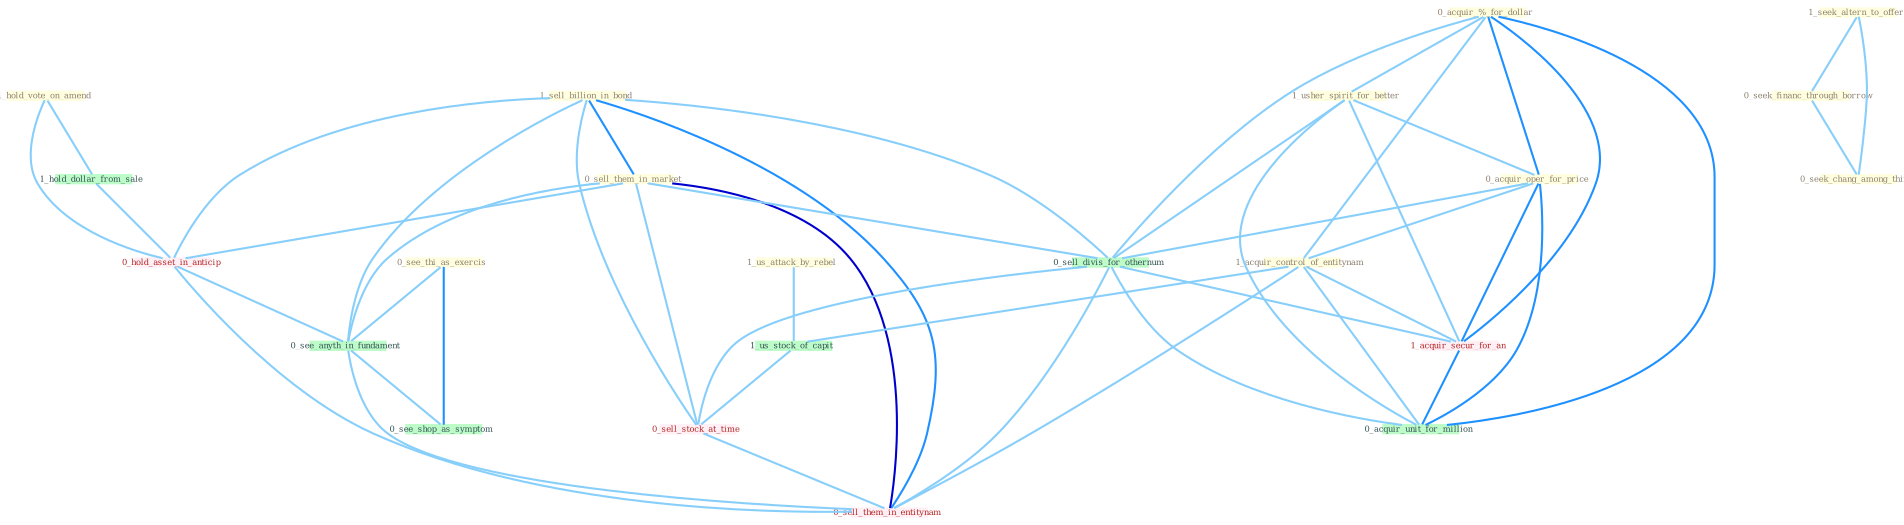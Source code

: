 Graph G{ 
    node
    [shape=polygon,style=filled,width=.5,height=.06,color="#BDFCC9",fixedsize=true,fontsize=4,
    fontcolor="#2f4f4f"];
    {node
    [color="#ffffe0", fontcolor="#8b7d6b"] "1_sell_billion_in_bond " "0_see_thi_as_exercis " "1_us_attack_by_rebel " "1_hold_vote_on_amend " "0_sell_them_in_market " "1_seek_altern_to_offer " "0_acquir_%_for_dollar " "1_usher_spirit_for_better " "0_seek_financ_through_borrow " "0_acquir_oper_for_price " "1_acquir_control_of_entitynam " "0_seek_chang_among_thing "}
{node [color="#fff0f5", fontcolor="#b22222"] "1_acquir_secur_for_an " "0_hold_asset_in_anticip " "0_sell_stock_at_time " "0_sell_them_in_entitynam "}
edge [color="#B0E2FF"];

	"1_sell_billion_in_bond " -- "0_sell_them_in_market " [w="2", color="#1e90ff" , len=0.8];
	"1_sell_billion_in_bond " -- "0_sell_divis_for_othernum " [w="1", color="#87cefa" ];
	"1_sell_billion_in_bond " -- "0_hold_asset_in_anticip " [w="1", color="#87cefa" ];
	"1_sell_billion_in_bond " -- "0_sell_stock_at_time " [w="1", color="#87cefa" ];
	"1_sell_billion_in_bond " -- "0_see_anyth_in_fundament " [w="1", color="#87cefa" ];
	"1_sell_billion_in_bond " -- "0_sell_them_in_entitynam " [w="2", color="#1e90ff" , len=0.8];
	"0_see_thi_as_exercis " -- "0_see_anyth_in_fundament " [w="1", color="#87cefa" ];
	"0_see_thi_as_exercis " -- "0_see_shop_as_symptom " [w="2", color="#1e90ff" , len=0.8];
	"1_us_attack_by_rebel " -- "1_us_stock_of_capit " [w="1", color="#87cefa" ];
	"1_hold_vote_on_amend " -- "1_hold_dollar_from_sale " [w="1", color="#87cefa" ];
	"1_hold_vote_on_amend " -- "0_hold_asset_in_anticip " [w="1", color="#87cefa" ];
	"0_sell_them_in_market " -- "0_sell_divis_for_othernum " [w="1", color="#87cefa" ];
	"0_sell_them_in_market " -- "0_hold_asset_in_anticip " [w="1", color="#87cefa" ];
	"0_sell_them_in_market " -- "0_sell_stock_at_time " [w="1", color="#87cefa" ];
	"0_sell_them_in_market " -- "0_see_anyth_in_fundament " [w="1", color="#87cefa" ];
	"0_sell_them_in_market " -- "0_sell_them_in_entitynam " [w="3", color="#0000cd" , len=0.6];
	"1_seek_altern_to_offer " -- "0_seek_financ_through_borrow " [w="1", color="#87cefa" ];
	"1_seek_altern_to_offer " -- "0_seek_chang_among_thing " [w="1", color="#87cefa" ];
	"0_acquir_%_for_dollar " -- "1_usher_spirit_for_better " [w="1", color="#87cefa" ];
	"0_acquir_%_for_dollar " -- "0_acquir_oper_for_price " [w="2", color="#1e90ff" , len=0.8];
	"0_acquir_%_for_dollar " -- "1_acquir_control_of_entitynam " [w="1", color="#87cefa" ];
	"0_acquir_%_for_dollar " -- "0_sell_divis_for_othernum " [w="1", color="#87cefa" ];
	"0_acquir_%_for_dollar " -- "1_acquir_secur_for_an " [w="2", color="#1e90ff" , len=0.8];
	"0_acquir_%_for_dollar " -- "0_acquir_unit_for_million " [w="2", color="#1e90ff" , len=0.8];
	"1_usher_spirit_for_better " -- "0_acquir_oper_for_price " [w="1", color="#87cefa" ];
	"1_usher_spirit_for_better " -- "0_sell_divis_for_othernum " [w="1", color="#87cefa" ];
	"1_usher_spirit_for_better " -- "1_acquir_secur_for_an " [w="1", color="#87cefa" ];
	"1_usher_spirit_for_better " -- "0_acquir_unit_for_million " [w="1", color="#87cefa" ];
	"0_seek_financ_through_borrow " -- "0_seek_chang_among_thing " [w="1", color="#87cefa" ];
	"0_acquir_oper_for_price " -- "1_acquir_control_of_entitynam " [w="1", color="#87cefa" ];
	"0_acquir_oper_for_price " -- "0_sell_divis_for_othernum " [w="1", color="#87cefa" ];
	"0_acquir_oper_for_price " -- "1_acquir_secur_for_an " [w="2", color="#1e90ff" , len=0.8];
	"0_acquir_oper_for_price " -- "0_acquir_unit_for_million " [w="2", color="#1e90ff" , len=0.8];
	"1_acquir_control_of_entitynam " -- "1_acquir_secur_for_an " [w="1", color="#87cefa" ];
	"1_acquir_control_of_entitynam " -- "1_us_stock_of_capit " [w="1", color="#87cefa" ];
	"1_acquir_control_of_entitynam " -- "0_acquir_unit_for_million " [w="1", color="#87cefa" ];
	"1_acquir_control_of_entitynam " -- "0_sell_them_in_entitynam " [w="1", color="#87cefa" ];
	"0_sell_divis_for_othernum " -- "1_acquir_secur_for_an " [w="1", color="#87cefa" ];
	"0_sell_divis_for_othernum " -- "0_sell_stock_at_time " [w="1", color="#87cefa" ];
	"0_sell_divis_for_othernum " -- "0_acquir_unit_for_million " [w="1", color="#87cefa" ];
	"0_sell_divis_for_othernum " -- "0_sell_them_in_entitynam " [w="1", color="#87cefa" ];
	"1_acquir_secur_for_an " -- "0_acquir_unit_for_million " [w="2", color="#1e90ff" , len=0.8];
	"1_us_stock_of_capit " -- "0_sell_stock_at_time " [w="1", color="#87cefa" ];
	"1_hold_dollar_from_sale " -- "0_hold_asset_in_anticip " [w="1", color="#87cefa" ];
	"0_hold_asset_in_anticip " -- "0_see_anyth_in_fundament " [w="1", color="#87cefa" ];
	"0_hold_asset_in_anticip " -- "0_sell_them_in_entitynam " [w="1", color="#87cefa" ];
	"0_sell_stock_at_time " -- "0_sell_them_in_entitynam " [w="1", color="#87cefa" ];
	"0_see_anyth_in_fundament " -- "0_see_shop_as_symptom " [w="1", color="#87cefa" ];
	"0_see_anyth_in_fundament " -- "0_sell_them_in_entitynam " [w="1", color="#87cefa" ];
}